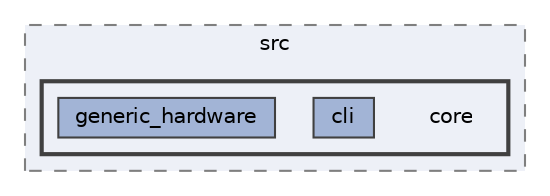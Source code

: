 digraph "nuli_avionics_flight_software/platformio_nuli_avionics_flight_software/src/core"
{
 // LATEX_PDF_SIZE
  bgcolor="transparent";
  edge [fontname=Helvetica,fontsize=10,labelfontname=Helvetica,labelfontsize=10];
  node [fontname=Helvetica,fontsize=10,shape=box,height=0.2,width=0.4];
  compound=true
  subgraph clusterdir_540552997814af23142a7fbd55b3e592 {
    graph [ bgcolor="#edf0f7", pencolor="grey50", label="src", fontname=Helvetica,fontsize=10 style="filled,dashed", URL="dir_540552997814af23142a7fbd55b3e592.html",tooltip=""]
  subgraph clusterdir_6e0867bb0ce0d3cc294b9660239a8de1 {
    graph [ bgcolor="#edf0f7", pencolor="grey25", label="", fontname=Helvetica,fontsize=10 style="filled,bold", URL="dir_6e0867bb0ce0d3cc294b9660239a8de1.html",tooltip=""]
    dir_6e0867bb0ce0d3cc294b9660239a8de1 [shape=plaintext, label="core"];
  dir_d078f52fcc263eb80ec2bcee0a71e66b [label="cli", fillcolor="#a2b4d6", color="grey25", style="filled", URL="dir_d078f52fcc263eb80ec2bcee0a71e66b.html",tooltip=""];
  dir_6cd2ca40910a413930e9f2ef0e5423c2 [label="generic_hardware", fillcolor="#a2b4d6", color="grey25", style="filled", URL="dir_6cd2ca40910a413930e9f2ef0e5423c2.html",tooltip=""];
  }
  }
}
